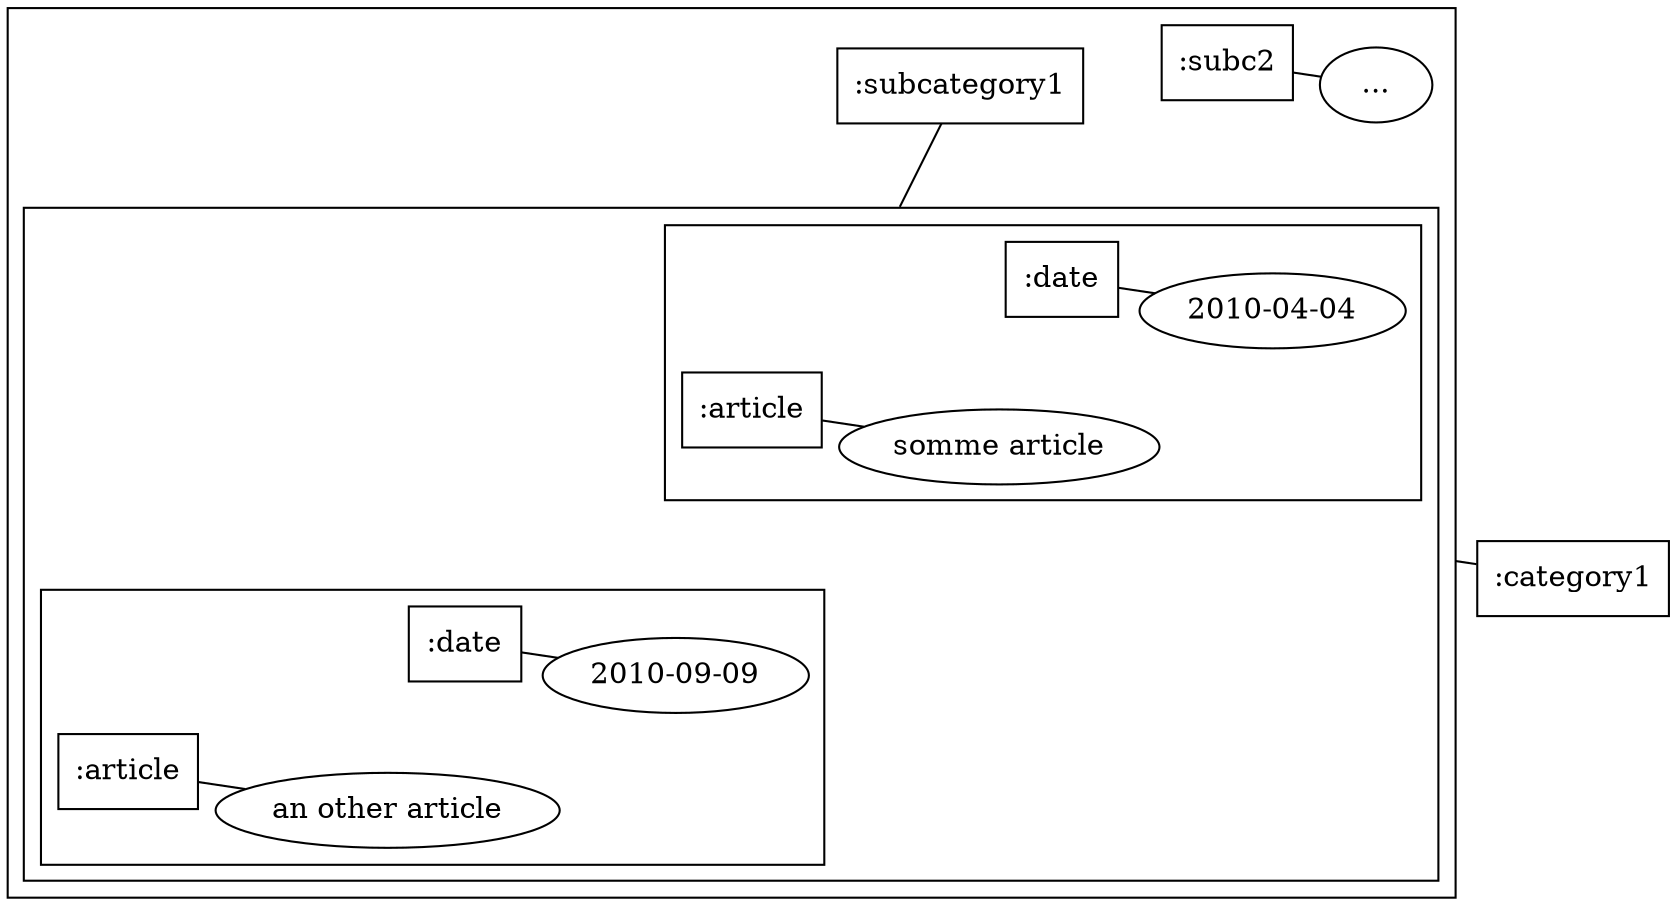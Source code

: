 
//{:category1 => 
// {:subcategory1 => 
//  [ 
//   {:article => "some article", :date => "2010-04-04"},
//   ...
//  ],
//  :subc2 => [...] 
// },
// :category2 => {...},
// ...
//}

graph G {
  layout="fdp"

  category1[label=":category1", shape="box"]
  
  subgraph cluster_category1 {
    subcategory1[label=":subcategory1", shape="box"]
    subc2[label=":subc2", shape="box"]
  
    subgraph cluster_subcategory1 {
      subgraph cluster_subcategory1_Array0 {
        article0[label=":article", shape="box"]
        date0[label=":date", shape="box"]
      
        article0 -- "somme article"
        date0 -- "2010-04-04"
      }
      subgraph cluster_subcategory1_Array1 {
        article1[label=":article", shape="box"]
        date1[label=":date", shape="box"]
      
        article1 -- "an other article"
        date1 -- "2010-09-09"
      }
    }
  
    subcategory1 -- cluster_subcategory1
    subc2 -- "..."
  }
  
  category1 -- cluster_category1  
}